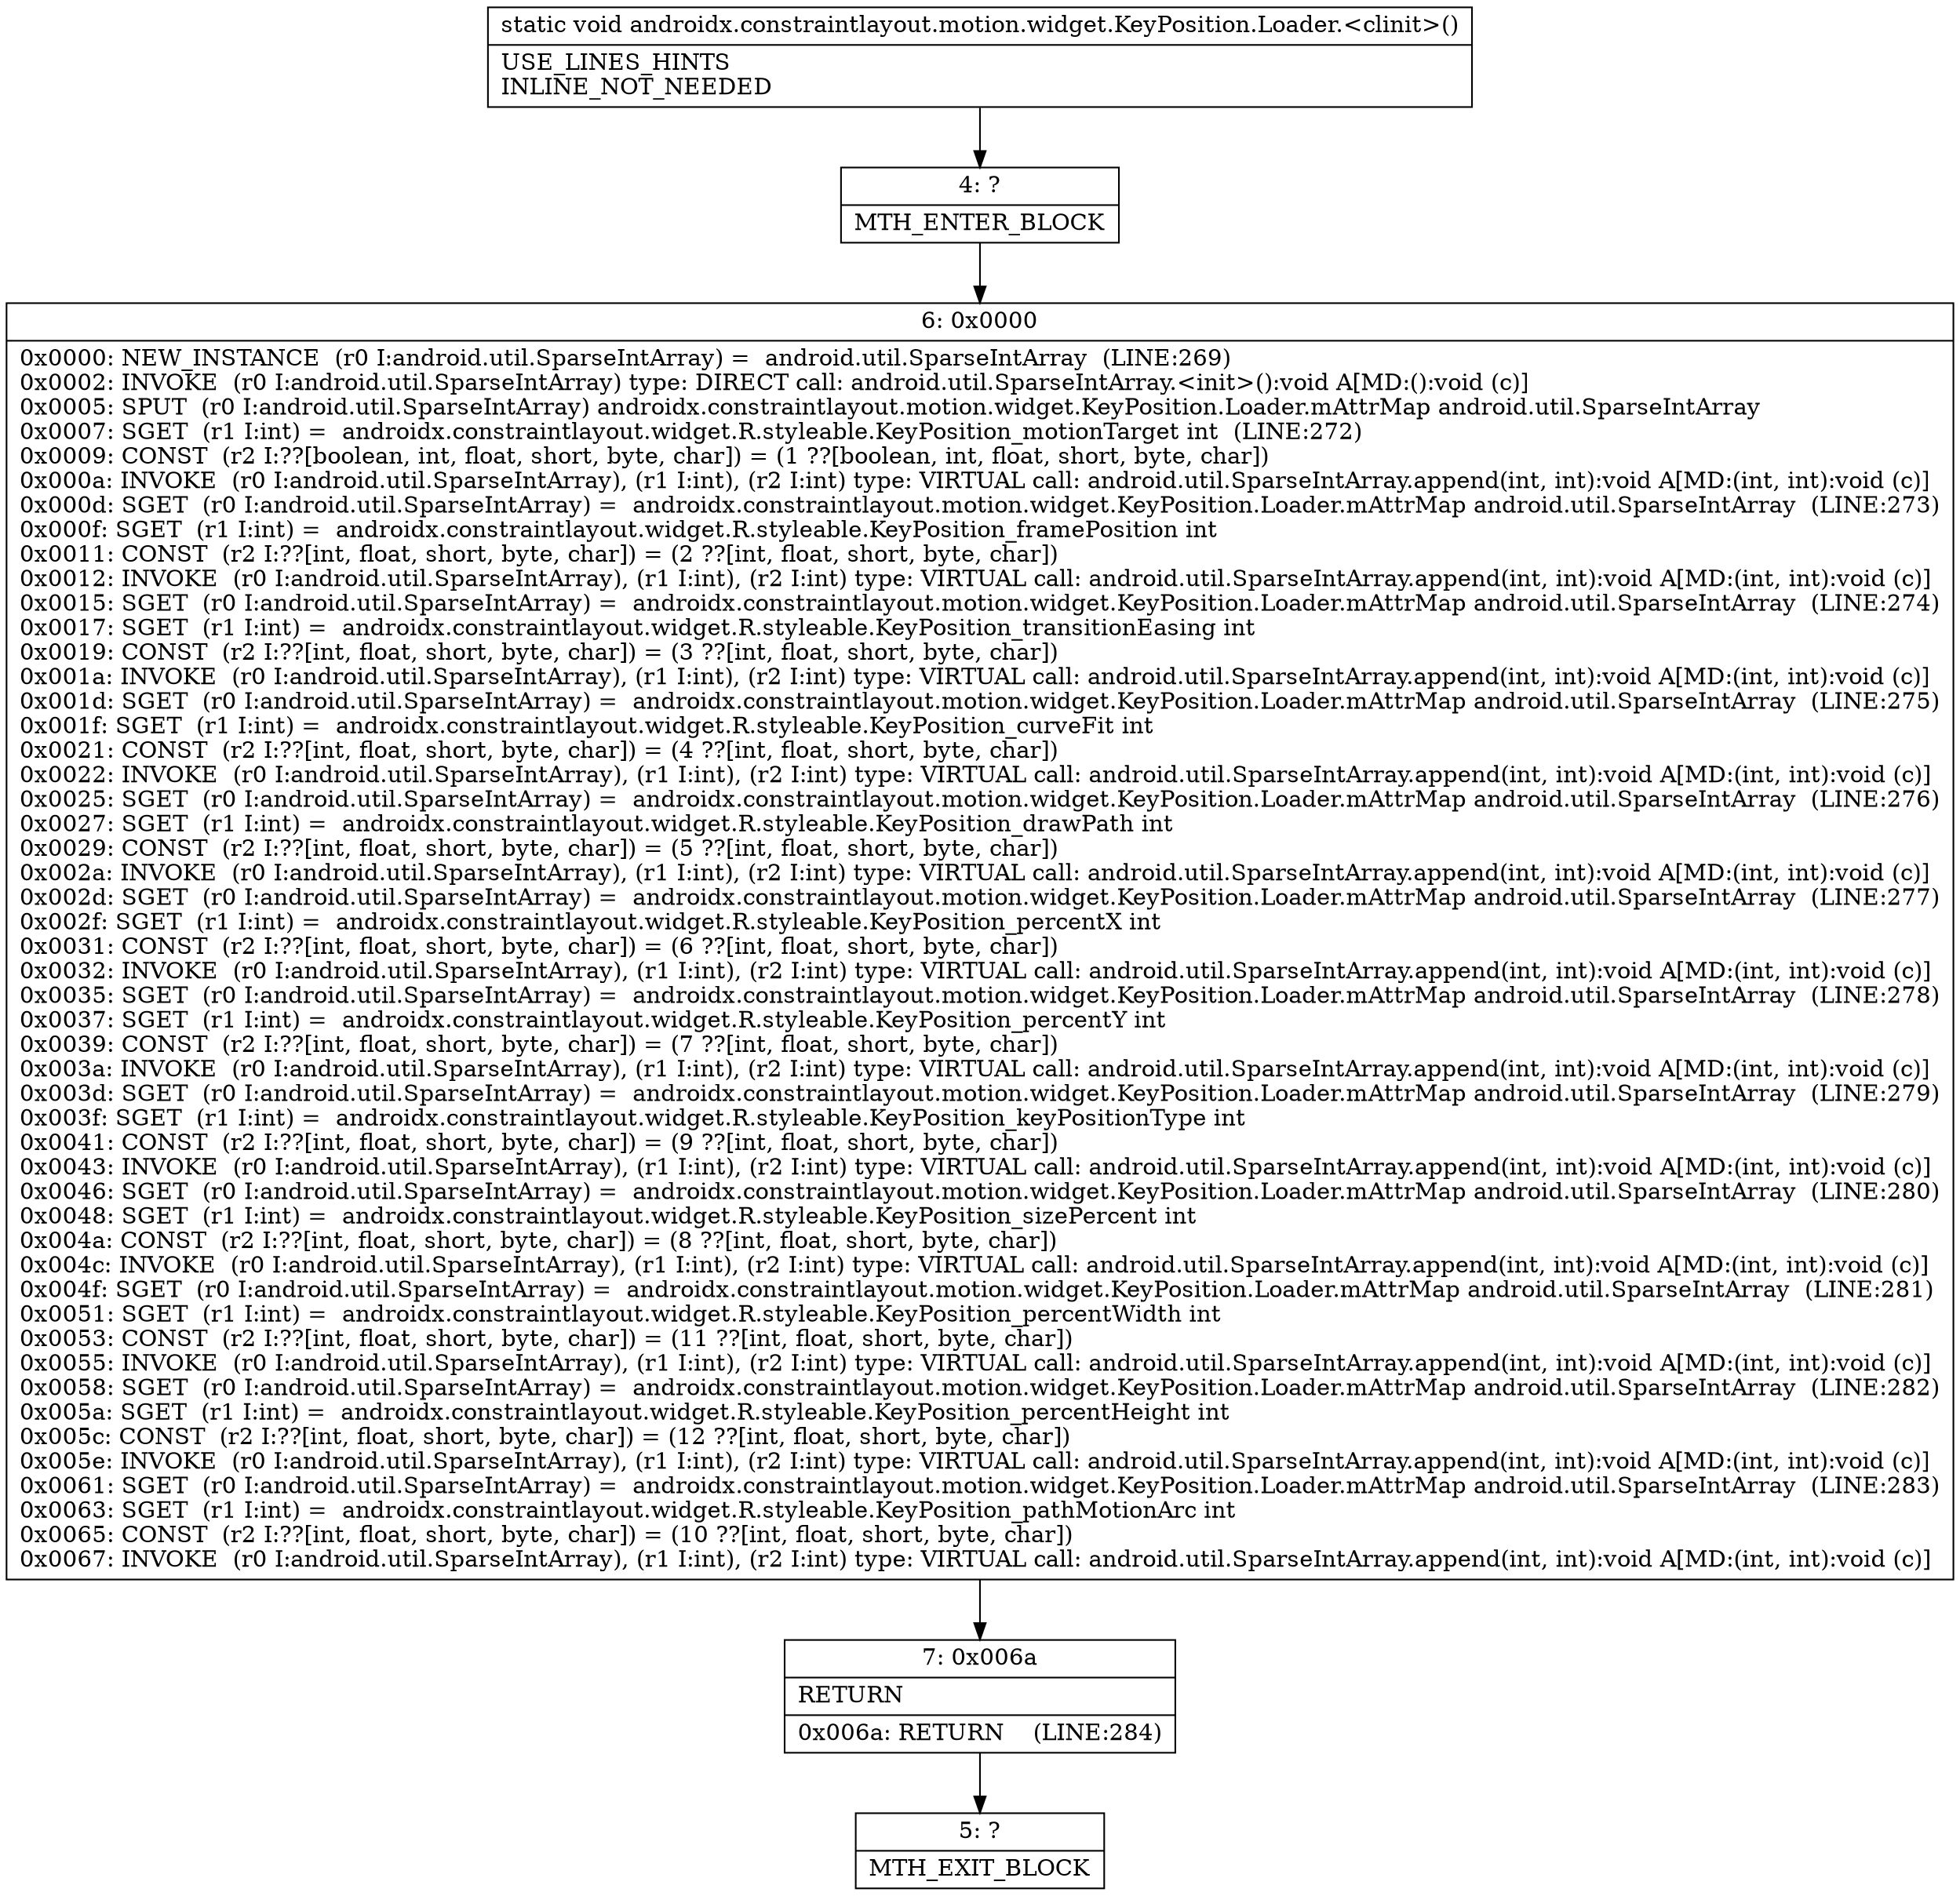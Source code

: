 digraph "CFG forandroidx.constraintlayout.motion.widget.KeyPosition.Loader.\<clinit\>()V" {
Node_4 [shape=record,label="{4\:\ ?|MTH_ENTER_BLOCK\l}"];
Node_6 [shape=record,label="{6\:\ 0x0000|0x0000: NEW_INSTANCE  (r0 I:android.util.SparseIntArray) =  android.util.SparseIntArray  (LINE:269)\l0x0002: INVOKE  (r0 I:android.util.SparseIntArray) type: DIRECT call: android.util.SparseIntArray.\<init\>():void A[MD:():void (c)]\l0x0005: SPUT  (r0 I:android.util.SparseIntArray) androidx.constraintlayout.motion.widget.KeyPosition.Loader.mAttrMap android.util.SparseIntArray \l0x0007: SGET  (r1 I:int) =  androidx.constraintlayout.widget.R.styleable.KeyPosition_motionTarget int  (LINE:272)\l0x0009: CONST  (r2 I:??[boolean, int, float, short, byte, char]) = (1 ??[boolean, int, float, short, byte, char]) \l0x000a: INVOKE  (r0 I:android.util.SparseIntArray), (r1 I:int), (r2 I:int) type: VIRTUAL call: android.util.SparseIntArray.append(int, int):void A[MD:(int, int):void (c)]\l0x000d: SGET  (r0 I:android.util.SparseIntArray) =  androidx.constraintlayout.motion.widget.KeyPosition.Loader.mAttrMap android.util.SparseIntArray  (LINE:273)\l0x000f: SGET  (r1 I:int) =  androidx.constraintlayout.widget.R.styleable.KeyPosition_framePosition int \l0x0011: CONST  (r2 I:??[int, float, short, byte, char]) = (2 ??[int, float, short, byte, char]) \l0x0012: INVOKE  (r0 I:android.util.SparseIntArray), (r1 I:int), (r2 I:int) type: VIRTUAL call: android.util.SparseIntArray.append(int, int):void A[MD:(int, int):void (c)]\l0x0015: SGET  (r0 I:android.util.SparseIntArray) =  androidx.constraintlayout.motion.widget.KeyPosition.Loader.mAttrMap android.util.SparseIntArray  (LINE:274)\l0x0017: SGET  (r1 I:int) =  androidx.constraintlayout.widget.R.styleable.KeyPosition_transitionEasing int \l0x0019: CONST  (r2 I:??[int, float, short, byte, char]) = (3 ??[int, float, short, byte, char]) \l0x001a: INVOKE  (r0 I:android.util.SparseIntArray), (r1 I:int), (r2 I:int) type: VIRTUAL call: android.util.SparseIntArray.append(int, int):void A[MD:(int, int):void (c)]\l0x001d: SGET  (r0 I:android.util.SparseIntArray) =  androidx.constraintlayout.motion.widget.KeyPosition.Loader.mAttrMap android.util.SparseIntArray  (LINE:275)\l0x001f: SGET  (r1 I:int) =  androidx.constraintlayout.widget.R.styleable.KeyPosition_curveFit int \l0x0021: CONST  (r2 I:??[int, float, short, byte, char]) = (4 ??[int, float, short, byte, char]) \l0x0022: INVOKE  (r0 I:android.util.SparseIntArray), (r1 I:int), (r2 I:int) type: VIRTUAL call: android.util.SparseIntArray.append(int, int):void A[MD:(int, int):void (c)]\l0x0025: SGET  (r0 I:android.util.SparseIntArray) =  androidx.constraintlayout.motion.widget.KeyPosition.Loader.mAttrMap android.util.SparseIntArray  (LINE:276)\l0x0027: SGET  (r1 I:int) =  androidx.constraintlayout.widget.R.styleable.KeyPosition_drawPath int \l0x0029: CONST  (r2 I:??[int, float, short, byte, char]) = (5 ??[int, float, short, byte, char]) \l0x002a: INVOKE  (r0 I:android.util.SparseIntArray), (r1 I:int), (r2 I:int) type: VIRTUAL call: android.util.SparseIntArray.append(int, int):void A[MD:(int, int):void (c)]\l0x002d: SGET  (r0 I:android.util.SparseIntArray) =  androidx.constraintlayout.motion.widget.KeyPosition.Loader.mAttrMap android.util.SparseIntArray  (LINE:277)\l0x002f: SGET  (r1 I:int) =  androidx.constraintlayout.widget.R.styleable.KeyPosition_percentX int \l0x0031: CONST  (r2 I:??[int, float, short, byte, char]) = (6 ??[int, float, short, byte, char]) \l0x0032: INVOKE  (r0 I:android.util.SparseIntArray), (r1 I:int), (r2 I:int) type: VIRTUAL call: android.util.SparseIntArray.append(int, int):void A[MD:(int, int):void (c)]\l0x0035: SGET  (r0 I:android.util.SparseIntArray) =  androidx.constraintlayout.motion.widget.KeyPosition.Loader.mAttrMap android.util.SparseIntArray  (LINE:278)\l0x0037: SGET  (r1 I:int) =  androidx.constraintlayout.widget.R.styleable.KeyPosition_percentY int \l0x0039: CONST  (r2 I:??[int, float, short, byte, char]) = (7 ??[int, float, short, byte, char]) \l0x003a: INVOKE  (r0 I:android.util.SparseIntArray), (r1 I:int), (r2 I:int) type: VIRTUAL call: android.util.SparseIntArray.append(int, int):void A[MD:(int, int):void (c)]\l0x003d: SGET  (r0 I:android.util.SparseIntArray) =  androidx.constraintlayout.motion.widget.KeyPosition.Loader.mAttrMap android.util.SparseIntArray  (LINE:279)\l0x003f: SGET  (r1 I:int) =  androidx.constraintlayout.widget.R.styleable.KeyPosition_keyPositionType int \l0x0041: CONST  (r2 I:??[int, float, short, byte, char]) = (9 ??[int, float, short, byte, char]) \l0x0043: INVOKE  (r0 I:android.util.SparseIntArray), (r1 I:int), (r2 I:int) type: VIRTUAL call: android.util.SparseIntArray.append(int, int):void A[MD:(int, int):void (c)]\l0x0046: SGET  (r0 I:android.util.SparseIntArray) =  androidx.constraintlayout.motion.widget.KeyPosition.Loader.mAttrMap android.util.SparseIntArray  (LINE:280)\l0x0048: SGET  (r1 I:int) =  androidx.constraintlayout.widget.R.styleable.KeyPosition_sizePercent int \l0x004a: CONST  (r2 I:??[int, float, short, byte, char]) = (8 ??[int, float, short, byte, char]) \l0x004c: INVOKE  (r0 I:android.util.SparseIntArray), (r1 I:int), (r2 I:int) type: VIRTUAL call: android.util.SparseIntArray.append(int, int):void A[MD:(int, int):void (c)]\l0x004f: SGET  (r0 I:android.util.SparseIntArray) =  androidx.constraintlayout.motion.widget.KeyPosition.Loader.mAttrMap android.util.SparseIntArray  (LINE:281)\l0x0051: SGET  (r1 I:int) =  androidx.constraintlayout.widget.R.styleable.KeyPosition_percentWidth int \l0x0053: CONST  (r2 I:??[int, float, short, byte, char]) = (11 ??[int, float, short, byte, char]) \l0x0055: INVOKE  (r0 I:android.util.SparseIntArray), (r1 I:int), (r2 I:int) type: VIRTUAL call: android.util.SparseIntArray.append(int, int):void A[MD:(int, int):void (c)]\l0x0058: SGET  (r0 I:android.util.SparseIntArray) =  androidx.constraintlayout.motion.widget.KeyPosition.Loader.mAttrMap android.util.SparseIntArray  (LINE:282)\l0x005a: SGET  (r1 I:int) =  androidx.constraintlayout.widget.R.styleable.KeyPosition_percentHeight int \l0x005c: CONST  (r2 I:??[int, float, short, byte, char]) = (12 ??[int, float, short, byte, char]) \l0x005e: INVOKE  (r0 I:android.util.SparseIntArray), (r1 I:int), (r2 I:int) type: VIRTUAL call: android.util.SparseIntArray.append(int, int):void A[MD:(int, int):void (c)]\l0x0061: SGET  (r0 I:android.util.SparseIntArray) =  androidx.constraintlayout.motion.widget.KeyPosition.Loader.mAttrMap android.util.SparseIntArray  (LINE:283)\l0x0063: SGET  (r1 I:int) =  androidx.constraintlayout.widget.R.styleable.KeyPosition_pathMotionArc int \l0x0065: CONST  (r2 I:??[int, float, short, byte, char]) = (10 ??[int, float, short, byte, char]) \l0x0067: INVOKE  (r0 I:android.util.SparseIntArray), (r1 I:int), (r2 I:int) type: VIRTUAL call: android.util.SparseIntArray.append(int, int):void A[MD:(int, int):void (c)]\l}"];
Node_7 [shape=record,label="{7\:\ 0x006a|RETURN\l|0x006a: RETURN    (LINE:284)\l}"];
Node_5 [shape=record,label="{5\:\ ?|MTH_EXIT_BLOCK\l}"];
MethodNode[shape=record,label="{static void androidx.constraintlayout.motion.widget.KeyPosition.Loader.\<clinit\>()  | USE_LINES_HINTS\lINLINE_NOT_NEEDED\l}"];
MethodNode -> Node_4;Node_4 -> Node_6;
Node_6 -> Node_7;
Node_7 -> Node_5;
}

